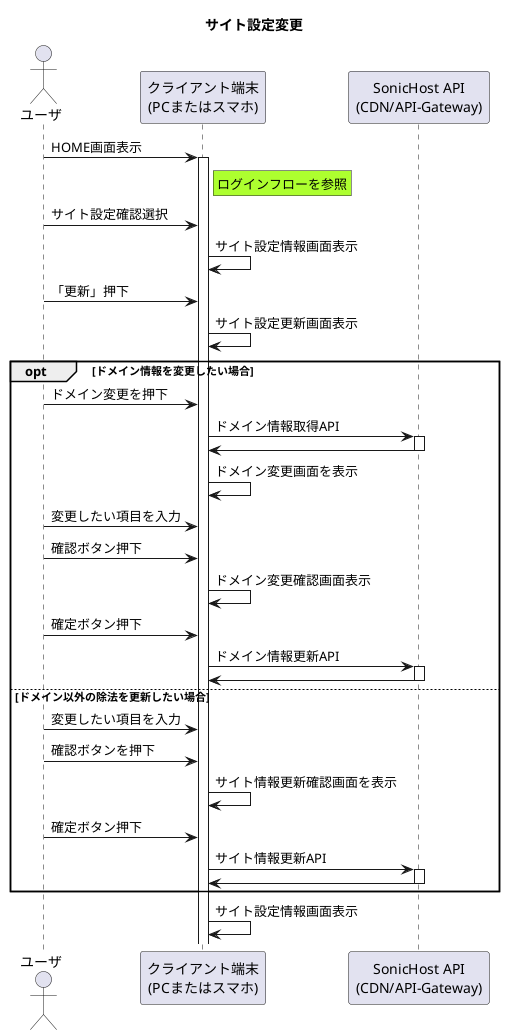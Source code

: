@startuml  サイト設定変更
title サイト設定変更

' アクター定義
actor "ユーザ" as user
participant "クライアント端末\n(PCまたはスマホ)" as device
participant "SonicHost API\n(CDN/API-Gateway)" as api

user -> device ++: HOME画面表示
rnote right of device #GreenYellow
    ログインフローを参照
end note
user -> device : サイト設定確認選択
device -> device : サイト設定情報画面表示
user -> device : 「更新」押下
device -> device : サイト設定更新画面表示

opt ドメイン情報を変更したい場合
    user -> device : ドメイン変更を押下
    device -> api ++ : ドメイン情報取得API
    device <- api --
    device -> device : ドメイン変更画面を表示
    user -> device : 変更したい項目を入力
    user -> device : 確認ボタン押下
    device -> device : ドメイン変更確認画面表示
    user -> device : 確定ボタン押下
    device -> api ++ : ドメイン情報更新API
    device <- api --
else ドメイン以外の除法を更新したい場合
    user -> device : 変更したい項目を入力
    user -> device : 確認ボタンを押下
    device -> device : サイト情報更新確認画面を表示
    user -> device : 確定ボタン押下
    device -> api ++ : サイト情報更新API
    device <- api --
end
device -> device : サイト設定情報画面表示
